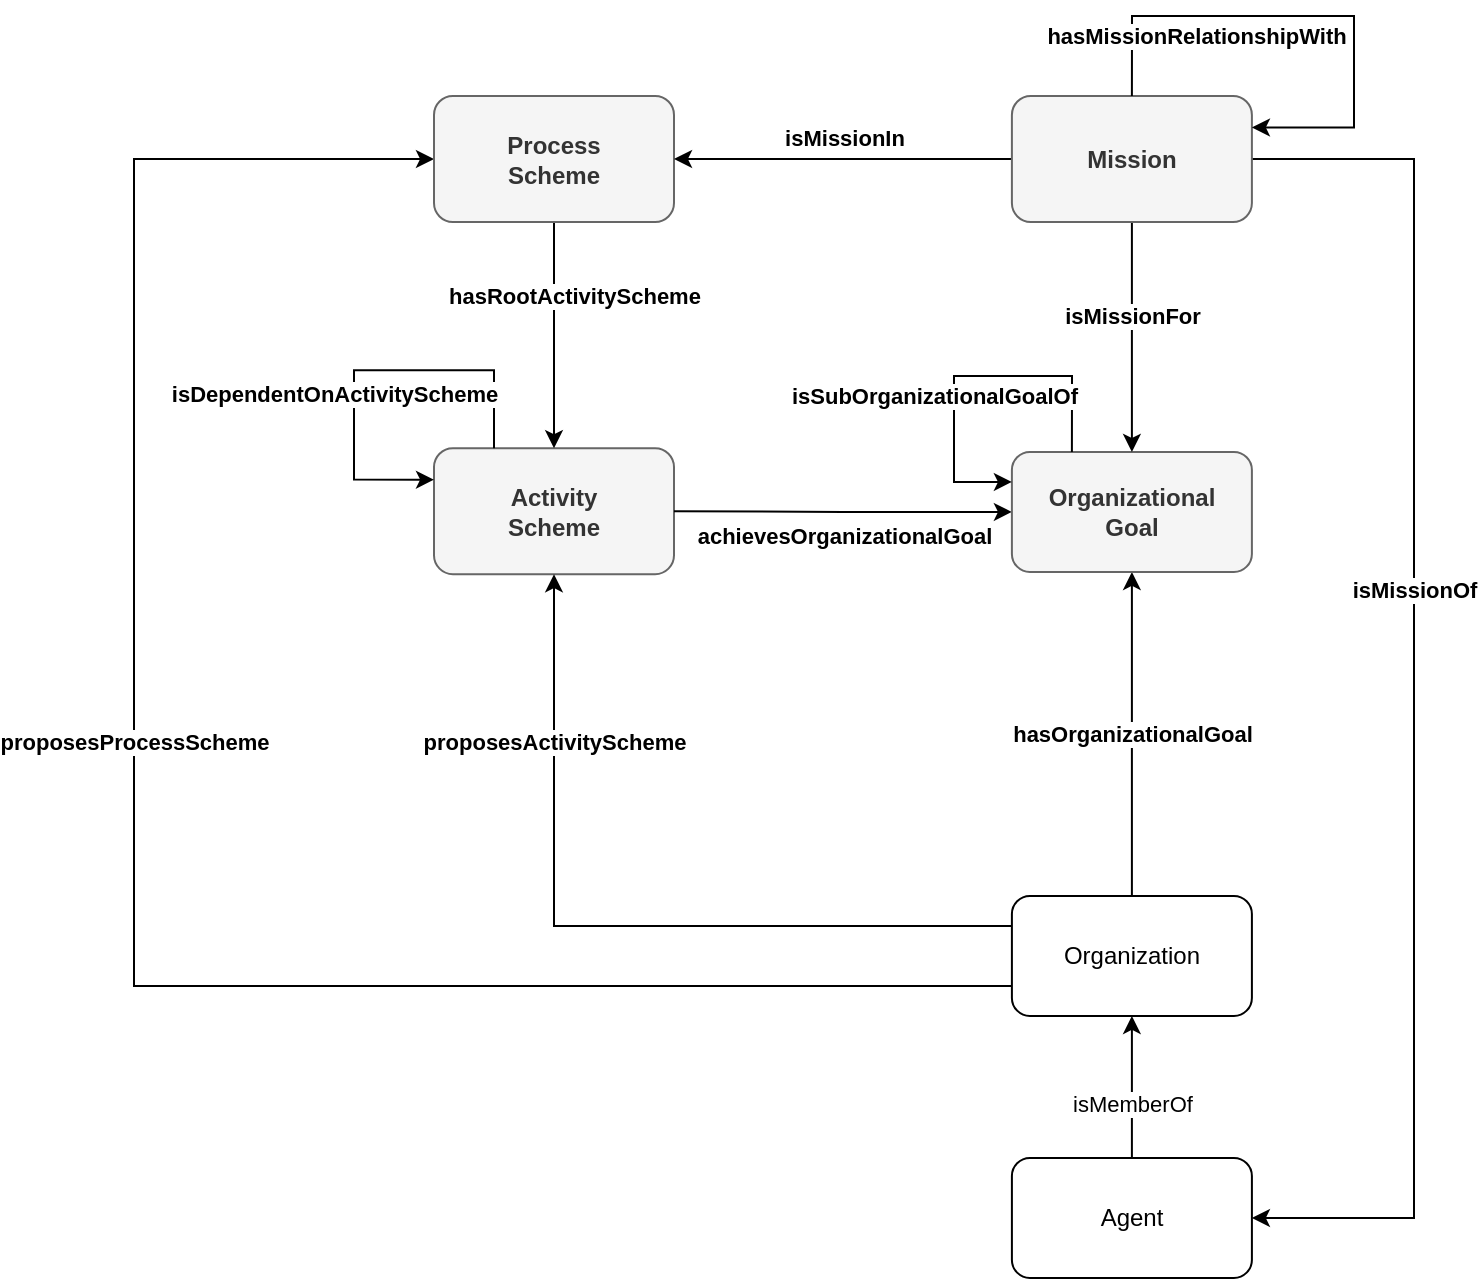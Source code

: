 <mxfile version="22.1.2" type="device">
  <diagram name="Coordinate Activities" id="NXE5pXhAoGw_PAnAnJJM">
    <mxGraphModel dx="1672" dy="845" grid="1" gridSize="10" guides="1" tooltips="1" connect="1" arrows="1" fold="1" page="1" pageScale="1" pageWidth="1169" pageHeight="827" math="0" shadow="0">
      <root>
        <mxCell id="gzvu5vCxoZ0wZuvWLZ-9-0" />
        <mxCell id="gzvu5vCxoZ0wZuvWLZ-9-1" parent="gzvu5vCxoZ0wZuvWLZ-9-0" />
        <mxCell id="gzvu5vCxoZ0wZuvWLZ-9-2" value="isMemberOf" style="edgeStyle=orthogonalEdgeStyle;rounded=0;orthogonalLoop=1;jettySize=auto;html=1;exitX=0.5;exitY=1;exitDx=0;exitDy=0;entryX=0.5;entryY=0;entryDx=0;entryDy=0;startArrow=classic;startFill=1;endArrow=none;endFill=0;" parent="gzvu5vCxoZ0wZuvWLZ-9-1" source="gzvu5vCxoZ0wZuvWLZ-9-5" target="gzvu5vCxoZ0wZuvWLZ-9-8" edge="1">
          <mxGeometry x="0.239" relative="1" as="geometry">
            <Array as="points" />
            <mxPoint as="offset" />
          </mxGeometry>
        </mxCell>
        <mxCell id="gzvu5vCxoZ0wZuvWLZ-9-3" style="edgeStyle=orthogonalEdgeStyle;rounded=0;orthogonalLoop=1;jettySize=auto;html=1;exitX=0;exitY=0.75;exitDx=0;exitDy=0;entryX=0;entryY=0.5;entryDx=0;entryDy=0;startArrow=none;startFill=0;endArrow=classic;endFill=1;" parent="gzvu5vCxoZ0wZuvWLZ-9-1" source="gzvu5vCxoZ0wZuvWLZ-9-5" target="gzvu5vCxoZ0wZuvWLZ-9-20" edge="1">
          <mxGeometry relative="1" as="geometry">
            <Array as="points">
              <mxPoint x="230" y="525" />
              <mxPoint x="230" y="112" />
            </Array>
          </mxGeometry>
        </mxCell>
        <mxCell id="gzvu5vCxoZ0wZuvWLZ-9-4" value="proposesProcessScheme" style="edgeLabel;html=1;align=center;verticalAlign=middle;resizable=0;points=[];fontStyle=1" parent="gzvu5vCxoZ0wZuvWLZ-9-3" vertex="1" connectable="0">
          <mxGeometry x="0.119" relative="1" as="geometry">
            <mxPoint as="offset" />
          </mxGeometry>
        </mxCell>
        <mxCell id="gzvu5vCxoZ0wZuvWLZ-9-5" value="Organization" style="rounded=1;whiteSpace=wrap;html=1;" parent="gzvu5vCxoZ0wZuvWLZ-9-1" vertex="1">
          <mxGeometry x="668.95" y="479.96" width="120" height="60" as="geometry" />
        </mxCell>
        <mxCell id="gzvu5vCxoZ0wZuvWLZ-9-6" style="edgeStyle=orthogonalEdgeStyle;rounded=0;orthogonalLoop=1;jettySize=auto;html=1;exitX=1;exitY=0.5;exitDx=0;exitDy=0;entryX=1;entryY=0.5;entryDx=0;entryDy=0;startArrow=classic;startFill=1;endArrow=none;endFill=0;fontStyle=0" parent="gzvu5vCxoZ0wZuvWLZ-9-1" source="gzvu5vCxoZ0wZuvWLZ-9-8" target="gzvu5vCxoZ0wZuvWLZ-9-25" edge="1">
          <mxGeometry relative="1" as="geometry">
            <Array as="points">
              <mxPoint x="870" y="641" />
              <mxPoint x="870" y="112" />
            </Array>
          </mxGeometry>
        </mxCell>
        <mxCell id="gzvu5vCxoZ0wZuvWLZ-9-7" value="&lt;span style=&quot;&quot;&gt;&lt;b&gt;isMissionOf&lt;/b&gt;&lt;/span&gt;" style="edgeLabel;html=1;align=center;verticalAlign=middle;resizable=0;points=[];fontStyle=0" parent="gzvu5vCxoZ0wZuvWLZ-9-6" vertex="1" connectable="0">
          <mxGeometry x="0.144" relative="1" as="geometry">
            <mxPoint as="offset" />
          </mxGeometry>
        </mxCell>
        <mxCell id="gzvu5vCxoZ0wZuvWLZ-9-8" value="Agent" style="rounded=1;whiteSpace=wrap;html=1;" parent="gzvu5vCxoZ0wZuvWLZ-9-1" vertex="1">
          <mxGeometry x="668.95" y="610.96" width="120" height="60" as="geometry" />
        </mxCell>
        <mxCell id="gzvu5vCxoZ0wZuvWLZ-9-9" value="Activity&lt;br&gt;Scheme" style="rounded=1;whiteSpace=wrap;html=1;fontSize=12;fontStyle=1;fillColor=#f5f5f5;fontColor=#333333;strokeColor=#666666;" parent="gzvu5vCxoZ0wZuvWLZ-9-1" vertex="1">
          <mxGeometry x="380" y="256.09" width="120" height="63" as="geometry" />
        </mxCell>
        <mxCell id="gzvu5vCxoZ0wZuvWLZ-9-10" value="achievesOrganizationalGoal" style="endArrow=none;html=1;rounded=0;startArrow=classic;startFill=1;endFill=0;fontStyle=1;edgeStyle=orthogonalEdgeStyle;exitX=0;exitY=0.5;exitDx=0;exitDy=0;entryX=1;entryY=0.5;entryDx=0;entryDy=0;" parent="gzvu5vCxoZ0wZuvWLZ-9-1" source="gzvu5vCxoZ0wZuvWLZ-9-16" target="gzvu5vCxoZ0wZuvWLZ-9-9" edge="1">
          <mxGeometry x="-0.003" y="-12" width="50" height="50" relative="1" as="geometry">
            <mxPoint x="750" y="310" as="sourcePoint" />
            <mxPoint x="650" y="320" as="targetPoint" />
            <mxPoint x="-12" y="12" as="offset" />
          </mxGeometry>
        </mxCell>
        <mxCell id="gzvu5vCxoZ0wZuvWLZ-9-14" value="proposesActivityScheme" style="edgeStyle=orthogonalEdgeStyle;rounded=0;orthogonalLoop=1;jettySize=auto;html=1;entryX=0.5;entryY=1;entryDx=0;entryDy=0;exitX=0;exitY=0.25;exitDx=0;exitDy=0;fontStyle=1;" parent="gzvu5vCxoZ0wZuvWLZ-9-1" source="gzvu5vCxoZ0wZuvWLZ-9-5" target="gzvu5vCxoZ0wZuvWLZ-9-9" edge="1">
          <mxGeometry x="0.586" relative="1" as="geometry">
            <mxPoint x="939.95" y="381.96" as="targetPoint" />
            <mxPoint x="804.95" y="456.96" as="sourcePoint" />
            <mxPoint as="offset" />
          </mxGeometry>
        </mxCell>
        <mxCell id="gzvu5vCxoZ0wZuvWLZ-9-15" value="hasOrganizationalGoal" style="endArrow=none;html=1;rounded=0;startArrow=classic;startFill=1;endFill=0;exitX=0.5;exitY=1;exitDx=0;exitDy=0;entryX=0.5;entryY=0;entryDx=0;entryDy=0;fontStyle=1" parent="gzvu5vCxoZ0wZuvWLZ-9-1" source="gzvu5vCxoZ0wZuvWLZ-9-16" target="gzvu5vCxoZ0wZuvWLZ-9-5" edge="1">
          <mxGeometry width="50" height="50" relative="1" as="geometry">
            <mxPoint x="587.95" y="470.46" as="sourcePoint" />
            <mxPoint x="707.95" y="545.96" as="targetPoint" />
          </mxGeometry>
        </mxCell>
        <mxCell id="gzvu5vCxoZ0wZuvWLZ-9-16" value="Organizational&lt;br&gt;Goal" style="rounded=1;whiteSpace=wrap;html=1;fontStyle=1;fillColor=#f5f5f5;fontColor=#333333;strokeColor=#666666;" parent="gzvu5vCxoZ0wZuvWLZ-9-1" vertex="1">
          <mxGeometry x="668.95" y="257.96" width="120" height="60" as="geometry" />
        </mxCell>
        <mxCell id="gzvu5vCxoZ0wZuvWLZ-9-17" value="isDependentOnActivityScheme" style="edgeStyle=orthogonalEdgeStyle;rounded=0;orthogonalLoop=1;jettySize=auto;html=1;exitX=0.25;exitY=0;exitDx=0;exitDy=0;entryX=0;entryY=0.25;entryDx=0;entryDy=0;fontStyle=1" parent="gzvu5vCxoZ0wZuvWLZ-9-1" source="gzvu5vCxoZ0wZuvWLZ-9-9" target="gzvu5vCxoZ0wZuvWLZ-9-9" edge="1">
          <mxGeometry x="0.182" y="-10" relative="1" as="geometry">
            <Array as="points">
              <mxPoint x="410" y="217.13" />
              <mxPoint x="340" y="217.13" />
              <mxPoint x="340" y="271.13" />
            </Array>
            <mxPoint as="offset" />
          </mxGeometry>
        </mxCell>
        <mxCell id="gzvu5vCxoZ0wZuvWLZ-9-18" value="isSubOrganizationalGoalOf" style="edgeStyle=orthogonalEdgeStyle;rounded=0;orthogonalLoop=1;jettySize=auto;html=1;exitX=0.25;exitY=0;exitDx=0;exitDy=0;entryX=0;entryY=0.25;entryDx=0;entryDy=0;fontStyle=1" parent="gzvu5vCxoZ0wZuvWLZ-9-1" source="gzvu5vCxoZ0wZuvWLZ-9-16" target="gzvu5vCxoZ0wZuvWLZ-9-16" edge="1">
          <mxGeometry x="0.196" y="-10" relative="1" as="geometry">
            <Array as="points">
              <mxPoint x="699" y="220" />
              <mxPoint x="640" y="220" />
              <mxPoint x="640" y="273" />
            </Array>
            <mxPoint as="offset" />
          </mxGeometry>
        </mxCell>
        <mxCell id="gzvu5vCxoZ0wZuvWLZ-9-19" value="&lt;font color=&quot;#000000&quot;&gt;hasRootActivityScheme&lt;/font&gt;" style="edgeStyle=orthogonalEdgeStyle;rounded=0;orthogonalLoop=1;jettySize=auto;html=1;exitX=0.5;exitY=0;exitDx=0;exitDy=0;entryX=0.5;entryY=1;entryDx=0;entryDy=0;fontColor=#FFFFFF;fontStyle=1;startArrow=classic;startFill=1;endArrow=none;endFill=0;" parent="gzvu5vCxoZ0wZuvWLZ-9-1" source="gzvu5vCxoZ0wZuvWLZ-9-9" target="gzvu5vCxoZ0wZuvWLZ-9-20" edge="1">
          <mxGeometry x="0.346" y="-10" relative="1" as="geometry">
            <Array as="points">
              <mxPoint x="440" y="200" />
              <mxPoint x="440" y="200" />
            </Array>
            <mxPoint as="offset" />
          </mxGeometry>
        </mxCell>
        <mxCell id="gzvu5vCxoZ0wZuvWLZ-9-20" value="Process&lt;br&gt;Scheme" style="rounded=1;whiteSpace=wrap;html=1;fontSize=12;fontStyle=1;fillColor=#f5f5f5;fontColor=#333333;strokeColor=#666666;" parent="gzvu5vCxoZ0wZuvWLZ-9-1" vertex="1">
          <mxGeometry x="380" y="80.0" width="120" height="63" as="geometry" />
        </mxCell>
        <mxCell id="gzvu5vCxoZ0wZuvWLZ-9-21" style="edgeStyle=orthogonalEdgeStyle;rounded=0;orthogonalLoop=1;jettySize=auto;html=1;exitX=0.5;exitY=1;exitDx=0;exitDy=0;entryX=0.5;entryY=0;entryDx=0;entryDy=0;" parent="gzvu5vCxoZ0wZuvWLZ-9-1" source="gzvu5vCxoZ0wZuvWLZ-9-25" target="gzvu5vCxoZ0wZuvWLZ-9-16" edge="1">
          <mxGeometry relative="1" as="geometry">
            <mxPoint x="1020" y="112" as="targetPoint" />
          </mxGeometry>
        </mxCell>
        <mxCell id="gzvu5vCxoZ0wZuvWLZ-9-22" value="&lt;b&gt;isMissionFor&lt;/b&gt;" style="edgeLabel;html=1;align=center;verticalAlign=middle;resizable=0;points=[];" parent="gzvu5vCxoZ0wZuvWLZ-9-21" vertex="1" connectable="0">
          <mxGeometry x="0.269" y="1" relative="1" as="geometry">
            <mxPoint x="-1" y="-26" as="offset" />
          </mxGeometry>
        </mxCell>
        <mxCell id="gzvu5vCxoZ0wZuvWLZ-9-23" style="edgeStyle=orthogonalEdgeStyle;rounded=0;orthogonalLoop=1;jettySize=auto;html=1;exitX=0;exitY=0.5;exitDx=0;exitDy=0;entryX=1;entryY=0.5;entryDx=0;entryDy=0;" parent="gzvu5vCxoZ0wZuvWLZ-9-1" source="gzvu5vCxoZ0wZuvWLZ-9-25" target="gzvu5vCxoZ0wZuvWLZ-9-20" edge="1">
          <mxGeometry relative="1" as="geometry" />
        </mxCell>
        <mxCell id="gzvu5vCxoZ0wZuvWLZ-9-24" value="isMissionIn" style="edgeLabel;html=1;align=center;verticalAlign=middle;resizable=0;points=[];fontStyle=1" parent="gzvu5vCxoZ0wZuvWLZ-9-23" vertex="1" connectable="0">
          <mxGeometry x="-0.006" y="2" relative="1" as="geometry">
            <mxPoint y="-13" as="offset" />
          </mxGeometry>
        </mxCell>
        <mxCell id="gzvu5vCxoZ0wZuvWLZ-9-25" value="&lt;span style=&quot;&quot;&gt;&lt;b&gt;Mission&lt;/b&gt;&lt;/span&gt;" style="rounded=1;whiteSpace=wrap;html=1;fontSize=12;fontStyle=0;fillColor=#f5f5f5;fontColor=#333333;strokeColor=#666666;" parent="gzvu5vCxoZ0wZuvWLZ-9-1" vertex="1">
          <mxGeometry x="668.95" y="80.0" width="120" height="63" as="geometry" />
        </mxCell>
        <mxCell id="gzvu5vCxoZ0wZuvWLZ-9-26" style="edgeStyle=orthogonalEdgeStyle;rounded=0;orthogonalLoop=1;jettySize=auto;html=1;exitX=0.5;exitY=0;exitDx=0;exitDy=0;entryX=1;entryY=0.25;entryDx=0;entryDy=0;fontStyle=1" parent="gzvu5vCxoZ0wZuvWLZ-9-1" source="gzvu5vCxoZ0wZuvWLZ-9-25" target="gzvu5vCxoZ0wZuvWLZ-9-25" edge="1">
          <mxGeometry relative="1" as="geometry">
            <Array as="points">
              <mxPoint x="729" y="40" />
              <mxPoint x="840" y="40" />
              <mxPoint x="840" y="96" />
            </Array>
          </mxGeometry>
        </mxCell>
        <mxCell id="gzvu5vCxoZ0wZuvWLZ-9-27" value="hasMissionRelationshipWith" style="edgeLabel;html=1;align=center;verticalAlign=middle;resizable=0;points=[];fontStyle=1" parent="gzvu5vCxoZ0wZuvWLZ-9-26" vertex="1" connectable="0">
          <mxGeometry x="-0.384" relative="1" as="geometry">
            <mxPoint x="-8" y="10" as="offset" />
          </mxGeometry>
        </mxCell>
      </root>
    </mxGraphModel>
  </diagram>
</mxfile>
